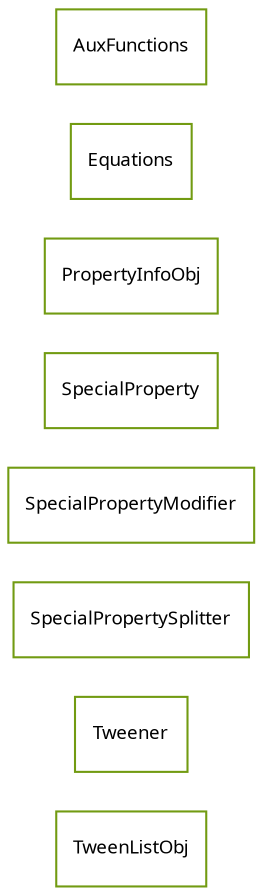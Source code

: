 strict digraph class_diagram {
  rankdir=LR;
  TypeTweenListObj[
    label="TweenListObj",
    URL="TweenListObj.html",
    tooltip="caurina.transitions.TweenListObj",
    fontname="Verdana",
    fontsize="9"
    color="#729b12"
    shape="record"
  ];
  TypeTweener[
    label="Tweener",
    URL="Tweener.html",
    tooltip="caurina.transitions.Tweener",
    fontname="Verdana",
    fontsize="9"
    color="#729b12"
    shape="record"
  ];
  TypeSpecialPropertySplitter[
    label="SpecialPropertySplitter",
    URL="SpecialPropertySplitter.html",
    tooltip="caurina.transitions.SpecialPropertySplitter",
    fontname="Verdana",
    fontsize="9"
    color="#729b12"
    shape="record"
  ];
  TypeSpecialPropertyModifier[
    label="SpecialPropertyModifier",
    URL="SpecialPropertyModifier.html",
    tooltip="caurina.transitions.SpecialPropertyModifier",
    fontname="Verdana",
    fontsize="9"
    color="#729b12"
    shape="record"
  ];
  TypeSpecialProperty[
    label="SpecialProperty",
    URL="SpecialProperty.html",
    tooltip="caurina.transitions.SpecialProperty",
    fontname="Verdana",
    fontsize="9"
    color="#729b12"
    shape="record"
  ];
  TypePropertyInfoObj[
    label="PropertyInfoObj",
    URL="PropertyInfoObj.html",
    tooltip="caurina.transitions.PropertyInfoObj",
    fontname="Verdana",
    fontsize="9"
    color="#729b12"
    shape="record"
  ];
  TypeEquations[
    label="Equations",
    URL="Equations.html",
    tooltip="caurina.transitions.Equations",
    fontname="Verdana",
    fontsize="9"
    color="#729b12"
    shape="record"
  ];
  TypeAuxFunctions[
    label="AuxFunctions",
    URL="AuxFunctions.html",
    tooltip="caurina.transitions.AuxFunctions",
    fontname="Verdana",
    fontsize="9"
    color="#729b12"
    shape="record"
  ];
}
